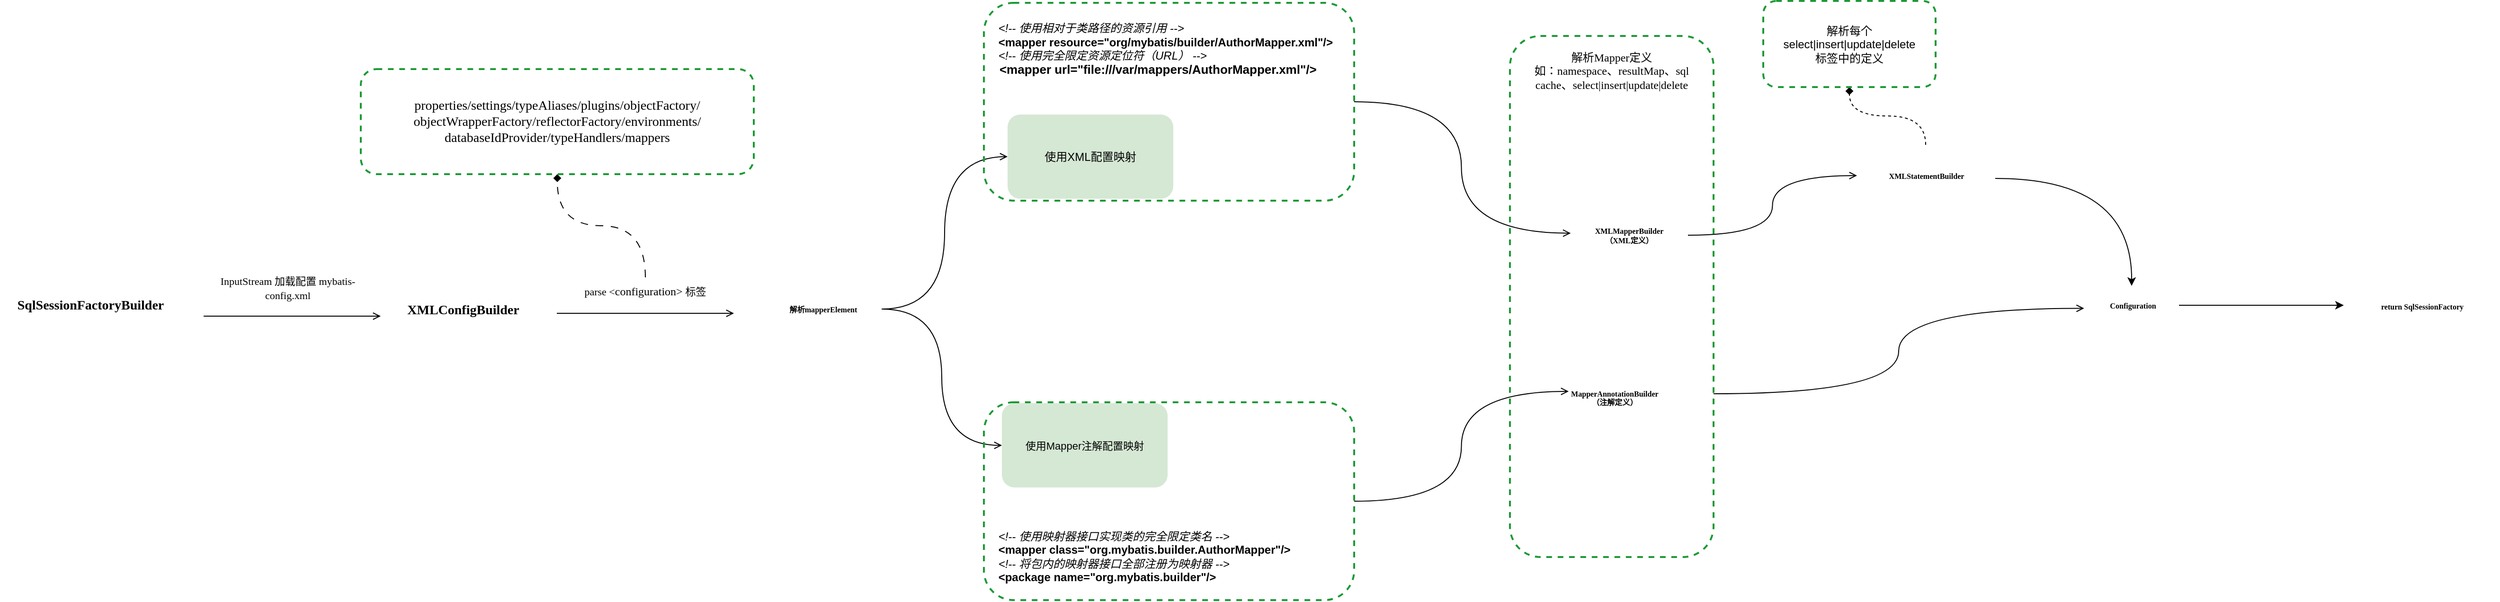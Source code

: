 <mxfile version="21.2.1" type="device">
  <diagram name="第 1 页" id="9xo9PeXRYIfZp4Qu1FNM">
    <mxGraphModel dx="2487" dy="1299" grid="0" gridSize="10" guides="1" tooltips="1" connect="1" arrows="1" fold="1" page="0" pageScale="1" pageWidth="827" pageHeight="1169" math="0" shadow="0">
      <root>
        <mxCell id="0" />
        <mxCell id="1" parent="0" />
        <mxCell id="SBRpclSS-yPXKx1Pzvzx-42" value="" style="rounded=1;whiteSpace=wrap;html=1;fillColor=none;dashed=1;glass=0;shadow=0;strokeColor=#1C9935;strokeWidth=2;" vertex="1" parent="1">
          <mxGeometry x="929.5" y="-287" width="215" height="550.5" as="geometry" />
        </mxCell>
        <mxCell id="udtNerkud9cYVK2dS0P0-2" value="&lt;h6&gt;&lt;font face=&quot;Comic Sans MS&quot; style=&quot;font-size: 14px;&quot;&gt;&amp;nbsp;SqlSessionFactoryBuilder&lt;/font&gt;&lt;/h6&gt;" style="text;html=1;strokeColor=none;fillColor=none;align=center;verticalAlign=middle;whiteSpace=wrap;rounded=1;" parent="1" vertex="1">
          <mxGeometry x="-665" y="-23" width="188" height="42" as="geometry" />
        </mxCell>
        <mxCell id="udtNerkud9cYVK2dS0P0-3" value="&lt;h6 style=&quot;font-size: 14px;&quot;&gt;&lt;font style=&quot;font-size: 14px;&quot; face=&quot;Comic Sans MS&quot;&gt;&lt;font style=&quot;font-size: 14px;&quot;&gt;&amp;nbsp;&lt;/font&gt;XMLConfigBuilder&lt;/font&gt;&lt;/h6&gt;" style="text;html=1;strokeColor=none;fillColor=none;align=center;verticalAlign=middle;whiteSpace=wrap;rounded=1;" parent="1" vertex="1">
          <mxGeometry x="-245" y="-27" width="135" height="57" as="geometry" />
        </mxCell>
        <mxCell id="udtNerkud9cYVK2dS0P0-5" value="" style="endArrow=open;html=1;curved=1;strokeColor=default;endFill=0;" parent="1" edge="1">
          <mxGeometry width="50" height="50" relative="1" as="geometry">
            <mxPoint x="-450" y="9" as="sourcePoint" />
            <mxPoint x="-263" y="9" as="targetPoint" />
          </mxGeometry>
        </mxCell>
        <mxCell id="SBRpclSS-yPXKx1Pzvzx-1" value="&lt;font style=&quot;font-size: 11px;&quot; face=&quot;Comic Sans MS&quot;&gt;InputStream 加载配置 mybatis-config.xml&lt;/font&gt;" style="text;html=1;strokeColor=none;fillColor=none;align=center;verticalAlign=middle;whiteSpace=wrap;rounded=1;" vertex="1" parent="1">
          <mxGeometry x="-445" y="-36.5" width="168" height="30" as="geometry" />
        </mxCell>
        <mxCell id="SBRpclSS-yPXKx1Pzvzx-2" value="" style="endArrow=open;html=1;curved=1;strokeColor=default;endFill=0;" edge="1" parent="1">
          <mxGeometry width="50" height="50" relative="1" as="geometry">
            <mxPoint x="-77" y="6" as="sourcePoint" />
            <mxPoint x="110" y="6" as="targetPoint" />
          </mxGeometry>
        </mxCell>
        <mxCell id="SBRpclSS-yPXKx1Pzvzx-39" style="edgeStyle=orthogonalEdgeStyle;rounded=1;orthogonalLoop=1;jettySize=auto;html=1;curved=1;dashed=1;dashPattern=8 8;endArrow=diamond;endFill=1;" edge="1" parent="1" source="SBRpclSS-yPXKx1Pzvzx-3" target="SBRpclSS-yPXKx1Pzvzx-36">
          <mxGeometry relative="1" as="geometry" />
        </mxCell>
        <mxCell id="SBRpclSS-yPXKx1Pzvzx-3" value="&lt;font face=&quot;Comic Sans MS&quot;&gt;&lt;font style=&quot;font-size: 11px;&quot;&gt;parse &amp;lt;&lt;/font&gt;configuration&amp;gt;&amp;nbsp;&lt;span style=&quot;font-size: 11px; background-color: initial;&quot;&gt;标签&lt;/span&gt;&lt;/font&gt;" style="text;html=1;strokeColor=none;fillColor=none;align=center;verticalAlign=middle;whiteSpace=wrap;rounded=1;" vertex="1" parent="1">
          <mxGeometry x="-93" y="-32" width="219" height="30" as="geometry" />
        </mxCell>
        <mxCell id="SBRpclSS-yPXKx1Pzvzx-40" style="edgeStyle=orthogonalEdgeStyle;rounded=1;orthogonalLoop=1;jettySize=auto;html=1;entryX=0;entryY=0.5;entryDx=0;entryDy=0;curved=1;endArrow=open;endFill=0;" edge="1" parent="1" source="SBRpclSS-yPXKx1Pzvzx-10" target="SBRpclSS-yPXKx1Pzvzx-18">
          <mxGeometry relative="1" as="geometry" />
        </mxCell>
        <mxCell id="SBRpclSS-yPXKx1Pzvzx-41" style="edgeStyle=orthogonalEdgeStyle;rounded=1;orthogonalLoop=1;jettySize=auto;html=1;entryX=0;entryY=0.5;entryDx=0;entryDy=0;curved=1;endArrow=open;endFill=0;" edge="1" parent="1" source="SBRpclSS-yPXKx1Pzvzx-10" target="SBRpclSS-yPXKx1Pzvzx-16">
          <mxGeometry relative="1" as="geometry" />
        </mxCell>
        <mxCell id="SBRpclSS-yPXKx1Pzvzx-10" value="&lt;h6&gt;&lt;font face=&quot;Comic Sans MS&quot;&gt;解析mapperElement&lt;/font&gt;&lt;/h6&gt;" style="text;html=1;strokeColor=none;fillColor=none;align=center;verticalAlign=middle;whiteSpace=wrap;rounded=0;" vertex="1" parent="1">
          <mxGeometry x="143" y="-19" width="123" height="41" as="geometry" />
        </mxCell>
        <mxCell id="SBRpclSS-yPXKx1Pzvzx-53" style="edgeStyle=orthogonalEdgeStyle;rounded=1;orthogonalLoop=1;jettySize=auto;html=1;curved=1;endArrow=open;endFill=0;" edge="1" parent="1" source="SBRpclSS-yPXKx1Pzvzx-22" target="SBRpclSS-yPXKx1Pzvzx-51">
          <mxGeometry relative="1" as="geometry" />
        </mxCell>
        <mxCell id="SBRpclSS-yPXKx1Pzvzx-22" value="&lt;h6&gt;&lt;font face=&quot;Comic Sans MS&quot;&gt;XMLMapperBuilder&lt;br&gt;&lt;/font&gt;&lt;font face=&quot;Comic Sans MS&quot;&gt;（XML定义）&lt;/font&gt;&lt;/h6&gt;" style="text;html=1;align=center;verticalAlign=middle;resizable=0;points=[];autosize=1;strokeColor=none;fillColor=none;" vertex="1" parent="1">
          <mxGeometry x="991.5" y="-116.5" width="126" height="80" as="geometry" />
        </mxCell>
        <mxCell id="SBRpclSS-yPXKx1Pzvzx-24" value="&lt;h6&gt;&lt;font face=&quot;Comic Sans MS&quot;&gt;&amp;nbsp;return SqlSessionFactory&lt;/font&gt;&lt;/h6&gt;" style="text;html=1;strokeColor=none;fillColor=none;align=center;verticalAlign=middle;whiteSpace=wrap;rounded=0;" vertex="1" parent="1">
          <mxGeometry x="1810" y="-22" width="164" height="41" as="geometry" />
        </mxCell>
        <mxCell id="SBRpclSS-yPXKx1Pzvzx-48" style="edgeStyle=orthogonalEdgeStyle;rounded=1;orthogonalLoop=1;jettySize=auto;html=1;curved=1;entryX=-0.002;entryY=0.55;entryDx=0;entryDy=0;entryPerimeter=0;endArrow=open;endFill=0;" edge="1" parent="1" source="SBRpclSS-yPXKx1Pzvzx-25" target="SBRpclSS-yPXKx1Pzvzx-28">
          <mxGeometry relative="1" as="geometry">
            <Array as="points">
              <mxPoint x="1340" y="91" />
              <mxPoint x="1340" y="1" />
            </Array>
          </mxGeometry>
        </mxCell>
        <mxCell id="SBRpclSS-yPXKx1Pzvzx-25" value="&lt;h6 style=&quot;text-align: center;&quot;&gt;&lt;font face=&quot;Comic Sans MS&quot;&gt;&lt;span style=&quot;background-color: initial;&quot;&gt;MapperAnnotationBuilder&lt;br&gt;&lt;/span&gt;&lt;span style=&quot;background-color: initial;&quot;&gt;（注解定义）&lt;/span&gt;&lt;/font&gt;&lt;/h6&gt;" style="text;whiteSpace=wrap;html=1;" vertex="1" parent="1">
          <mxGeometry x="991.5" y="61" width="153" height="55" as="geometry" />
        </mxCell>
        <mxCell id="SBRpclSS-yPXKx1Pzvzx-27" value="&lt;font face=&quot;Comic Sans MS&quot;&gt;解析Mapper定义&lt;br&gt;如：namespace、resultMap、sql&lt;br&gt;cache、select|insert|update|delete&lt;/font&gt;" style="text;html=1;strokeColor=none;fillColor=none;align=center;verticalAlign=middle;whiteSpace=wrap;rounded=0;" vertex="1" parent="1">
          <mxGeometry x="882" y="-292" width="310" height="84" as="geometry" />
        </mxCell>
        <mxCell id="SBRpclSS-yPXKx1Pzvzx-49" style="edgeStyle=orthogonalEdgeStyle;rounded=1;orthogonalLoop=1;jettySize=auto;html=1;" edge="1" parent="1" source="SBRpclSS-yPXKx1Pzvzx-28" target="SBRpclSS-yPXKx1Pzvzx-24">
          <mxGeometry relative="1" as="geometry">
            <Array as="points">
              <mxPoint x="1776" y="-2" />
              <mxPoint x="1776" y="-2" />
            </Array>
          </mxGeometry>
        </mxCell>
        <mxCell id="SBRpclSS-yPXKx1Pzvzx-28" value="&lt;h6&gt;&lt;font face=&quot;Comic Sans MS&quot;&gt;&amp;nbsp;Configuration&lt;/font&gt;&lt;/h6&gt;" style="text;html=1;align=center;verticalAlign=middle;resizable=0;points=[];autosize=1;strokeColor=none;fillColor=none;" vertex="1" parent="1">
          <mxGeometry x="1536" y="-35" width="100" height="65" as="geometry" />
        </mxCell>
        <mxCell id="SBRpclSS-yPXKx1Pzvzx-32" value="" style="group" vertex="1" connectable="0" parent="1">
          <mxGeometry x="374" y="-322" width="391" height="209" as="geometry" />
        </mxCell>
        <mxCell id="SBRpclSS-yPXKx1Pzvzx-17" value="" style="rounded=1;whiteSpace=wrap;html=1;fillColor=none;dashed=1;glass=0;shadow=0;strokeColor=#1C9935;strokeWidth=2;" vertex="1" parent="SBRpclSS-yPXKx1Pzvzx-32">
          <mxGeometry width="391" height="209" as="geometry" />
        </mxCell>
        <mxCell id="SBRpclSS-yPXKx1Pzvzx-11" value="&lt;div style=&quot;&quot;&gt;&lt;font style=&quot;font-size: 12px;&quot;&gt;&lt;i style=&quot;&quot;&gt;&amp;nbsp; &amp;nbsp; &amp;lt;!-- 使用相对于类路径的资源引用 --&amp;gt;&lt;/i&gt;&lt;/font&gt;&lt;/div&gt;&lt;div style=&quot;&quot;&gt;&lt;font style=&quot;font-size: 12px;&quot;&gt;&lt;b&gt;&amp;nbsp; &amp;nbsp; &amp;lt;mapper resource=&quot;org/mybatis/builder/AuthorMapper.xml&quot;/&amp;gt;&lt;/b&gt;&lt;/font&gt;&lt;/div&gt;&lt;div style=&quot;&quot;&gt;&lt;font style=&quot;font-size: 12px;&quot;&gt;&lt;i style=&quot;&quot;&gt;&amp;nbsp; &amp;nbsp; &amp;lt;!-- 使用完全限定资源定位符（URL） --&amp;gt;&lt;/i&gt;&lt;/font&gt;&lt;/div&gt;&lt;div style=&quot;&quot;&gt;&lt;font style=&quot;font-size: 13px;&quot;&gt;&lt;b&gt;&amp;nbsp; &amp;nbsp; &amp;lt;mapper url=&quot;file:///var/mappers/AuthorMapper.xml&quot;/&amp;gt;&lt;/b&gt;&lt;/font&gt;&lt;/div&gt;" style="text;html=1;align=left;verticalAlign=middle;resizable=0;points=[];autosize=1;strokeColor=none;fillColor=none;" vertex="1" parent="SBRpclSS-yPXKx1Pzvzx-32">
          <mxGeometry y="13" width="384" height="71" as="geometry" />
        </mxCell>
        <mxCell id="SBRpclSS-yPXKx1Pzvzx-18" value="使用XML配置映射" style="rounded=1;whiteSpace=wrap;html=1;fillColor=#d5e8d4;strokeColor=none;" vertex="1" parent="SBRpclSS-yPXKx1Pzvzx-32">
          <mxGeometry x="25" y="118" width="175" height="89" as="geometry" />
        </mxCell>
        <mxCell id="SBRpclSS-yPXKx1Pzvzx-33" value="" style="group" vertex="1" connectable="0" parent="1">
          <mxGeometry x="374" y="100" width="391" height="209" as="geometry" />
        </mxCell>
        <mxCell id="SBRpclSS-yPXKx1Pzvzx-30" value="" style="rounded=1;whiteSpace=wrap;html=1;fillColor=none;dashed=1;glass=0;shadow=0;strokeColor=#1C9935;strokeWidth=2;" vertex="1" parent="SBRpclSS-yPXKx1Pzvzx-33">
          <mxGeometry width="391" height="209" as="geometry" />
        </mxCell>
        <mxCell id="SBRpclSS-yPXKx1Pzvzx-12" value="&lt;div style=&quot;&quot;&gt;&lt;div style=&quot;&quot;&gt;&lt;i&gt;&amp;nbsp; &amp;nbsp; &amp;lt;!-- 使用映射器接口实现类的完全限定类名 --&amp;gt;&lt;/i&gt;&lt;/div&gt;&lt;div style=&quot;&quot;&gt;&lt;b style=&quot;&quot;&gt;&amp;nbsp; &amp;nbsp; &amp;lt;mapper class=&quot;org.mybatis.builder.AuthorMapper&quot;/&amp;gt;&lt;/b&gt;&lt;/div&gt;&lt;div style=&quot;&quot;&gt;&lt;i&gt;&amp;nbsp; &amp;nbsp; &amp;lt;!-- 将包内的映射器接口全部注册为映射器 --&amp;gt;&lt;/i&gt;&lt;/div&gt;&lt;div style=&quot;&quot;&gt;&lt;font style=&quot;font-size: 12px;&quot;&gt;&lt;b&gt;&amp;nbsp; &amp;nbsp; &amp;lt;package name=&quot;org.mybatis.builder&quot;/&amp;gt;&lt;/b&gt;&lt;/font&gt;&lt;/div&gt;&lt;/div&gt;" style="text;html=1;align=left;verticalAlign=middle;resizable=0;points=[];autosize=1;strokeColor=none;fillColor=none;" vertex="1" parent="SBRpclSS-yPXKx1Pzvzx-33">
          <mxGeometry y="128" width="340" height="70" as="geometry" />
        </mxCell>
        <mxCell id="SBRpclSS-yPXKx1Pzvzx-16" value="&lt;font style=&quot;font-size: 11px;&quot;&gt;使用Mapper注解配置映射&lt;/font&gt;" style="rounded=1;whiteSpace=wrap;html=1;fillColor=#d5e8d4;strokeColor=none;" vertex="1" parent="SBRpclSS-yPXKx1Pzvzx-33">
          <mxGeometry x="19" y="1" width="175" height="89" as="geometry" />
        </mxCell>
        <mxCell id="SBRpclSS-yPXKx1Pzvzx-36" value="&lt;font face=&quot;Comic Sans MS&quot; style=&quot;font-size: 14px;&quot;&gt;properties/settings/typeAliases/plugins/objectFactory/&lt;br style=&quot;border-color: var(--border-color);&quot;&gt;objectWrapperFactory/reflectorFactory/environments/&lt;br style=&quot;border-color: var(--border-color);&quot;&gt;&lt;span style=&quot;border-color: var(--border-color);&quot;&gt;databaseIdProvider/typeHandlers/mappers&lt;/span&gt;&lt;/font&gt;" style="rounded=1;whiteSpace=wrap;html=1;fillColor=none;dashed=1;glass=0;shadow=0;strokeColor=#1C9935;strokeWidth=2;" vertex="1" parent="1">
          <mxGeometry x="-284" y="-252" width="415" height="111" as="geometry" />
        </mxCell>
        <mxCell id="SBRpclSS-yPXKx1Pzvzx-45" style="edgeStyle=orthogonalEdgeStyle;rounded=1;orthogonalLoop=1;jettySize=auto;html=1;entryX=0;entryY=0.5;entryDx=0;entryDy=0;curved=1;endArrow=open;endFill=0;" edge="1" parent="1" source="SBRpclSS-yPXKx1Pzvzx-30" target="SBRpclSS-yPXKx1Pzvzx-25">
          <mxGeometry relative="1" as="geometry" />
        </mxCell>
        <mxCell id="SBRpclSS-yPXKx1Pzvzx-46" style="edgeStyle=orthogonalEdgeStyle;rounded=1;orthogonalLoop=1;jettySize=auto;html=1;entryX=0.017;entryY=0.473;entryDx=0;entryDy=0;entryPerimeter=0;curved=1;endArrow=open;endFill=0;" edge="1" parent="1" source="SBRpclSS-yPXKx1Pzvzx-17" target="SBRpclSS-yPXKx1Pzvzx-22">
          <mxGeometry relative="1" as="geometry" />
        </mxCell>
        <mxCell id="SBRpclSS-yPXKx1Pzvzx-54" style="edgeStyle=orthogonalEdgeStyle;rounded=1;orthogonalLoop=1;jettySize=auto;html=1;curved=1;exitX=1.007;exitY=0.546;exitDx=0;exitDy=0;exitPerimeter=0;" edge="1" parent="1" source="SBRpclSS-yPXKx1Pzvzx-51">
          <mxGeometry relative="1" as="geometry">
            <mxPoint x="1586" y="-23" as="targetPoint" />
          </mxGeometry>
        </mxCell>
        <mxCell id="SBRpclSS-yPXKx1Pzvzx-50" value="&lt;h6&gt;&lt;br&gt;&lt;/h6&gt;" style="text;html=1;align=center;verticalAlign=middle;resizable=0;points=[];autosize=1;strokeColor=none;fillColor=none;" vertex="1" parent="1">
          <mxGeometry x="1454" y="-171" width="18" height="64" as="geometry" />
        </mxCell>
        <mxCell id="SBRpclSS-yPXKx1Pzvzx-57" style="edgeStyle=orthogonalEdgeStyle;rounded=1;orthogonalLoop=1;jettySize=auto;html=1;curved=1;dashed=1;endArrow=diamond;endFill=1;" edge="1" parent="1" source="SBRpclSS-yPXKx1Pzvzx-51" target="SBRpclSS-yPXKx1Pzvzx-55">
          <mxGeometry relative="1" as="geometry" />
        </mxCell>
        <mxCell id="SBRpclSS-yPXKx1Pzvzx-51" value="&lt;p style=&quot;line-height: 160%;&quot;&gt;&lt;/p&gt;&lt;h6 style=&quot;border-color: var(--border-color);&quot;&gt;&lt;font face=&quot;Comic Sans MS&quot;&gt;XMLStatementBuilder&lt;/font&gt;&lt;/h6&gt;&lt;p&gt;&lt;/p&gt;" style="text;html=1;align=center;verticalAlign=middle;resizable=0;points=[];autosize=1;strokeColor=none;fillColor=none;" vertex="1" parent="1">
          <mxGeometry x="1296" y="-172" width="145" height="65" as="geometry" />
        </mxCell>
        <mxCell id="SBRpclSS-yPXKx1Pzvzx-55" value="解析每个select|insert|update|delete&lt;br&gt;标签中的定义" style="rounded=1;whiteSpace=wrap;html=1;fillColor=none;dashed=1;glass=0;shadow=0;strokeColor=#1C9935;strokeWidth=2;" vertex="1" parent="1">
          <mxGeometry x="1197" y="-324" width="182" height="91" as="geometry" />
        </mxCell>
      </root>
    </mxGraphModel>
  </diagram>
</mxfile>

